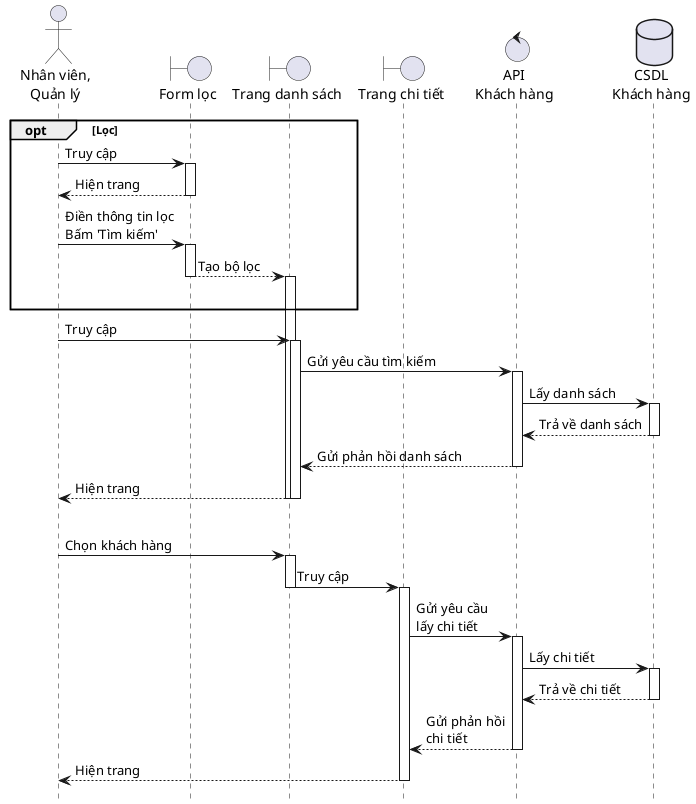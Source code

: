 @startuml ClientFilter
hide footbox

actor User as "Nhân viên,\nQuản lý"
boundary FilterPage as "Form lọc"
boundary ListPage as "Trang danh sách"
boundary DetailsPage as "Trang chi tiết"
control API as "API\nKhách hàng"
database Database as "CSDL\nKhách hàng"

opt Lọc
    User -> FilterPage ++ : Truy cập
    FilterPage --> User -- : Hiện trang
    User -> FilterPage ++ : Điền thông tin lọc\nBấm 'Tìm kiếm'
    FilterPage --> ListPage --++ : Tạo bộ lọc
    |||
end

User -> ListPage ++ : Truy cập
ListPage -> API ++ : Gửi yêu cầu tìm kiếm
API -> Database ++ : Lấy danh sách
Database --> API -- : Trả về danh sách
API --> ListPage -- : Gửi phản hồi danh sách
ListPage --> User -- : Hiện trang
deactivate ListPage

|||

User -> ListPage ++ : Chọn khách hàng
ListPage -> DetailsPage --++ : Truy cập
DetailsPage -> API ++ : Gửi yêu cầu\nlấy chi tiết
API -> Database ++ : Lấy chi tiết
Database --> API -- : Trả về chi tiết
API --> DetailsPage -- : Gửi phản hồi\nchi tiết
DetailsPage --> User -- : Hiện trang

@enduml
